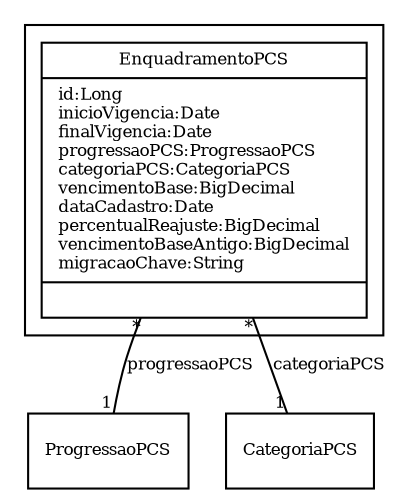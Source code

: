 digraph G{
fontname = "Times-Roman"
fontsize = 8

node [
        fontname = "Times-Roman"
        fontsize = 8
        shape = "record"
]

edge [
        fontname = "Times-Roman"
        fontsize = 8
]

subgraph clusterENQUADRAMENTO_PCCR
{
EnquadramentoPCS [label = "{EnquadramentoPCS|id:Long\linicioVigencia:Date\lfinalVigencia:Date\lprogressaoPCS:ProgressaoPCS\lcategoriaPCS:CategoriaPCS\lvencimentoBase:BigDecimal\ldataCadastro:Date\lpercentualReajuste:BigDecimal\lvencimentoBaseAntigo:BigDecimal\lmigracaoChave:String\l|\l}"]
}
edge [arrowhead = "none" headlabel = "1" taillabel = "*"] EnquadramentoPCS -> ProgressaoPCS [label = "progressaoPCS"]
edge [arrowhead = "none" headlabel = "1" taillabel = "*"] EnquadramentoPCS -> CategoriaPCS [label = "categoriaPCS"]
}
